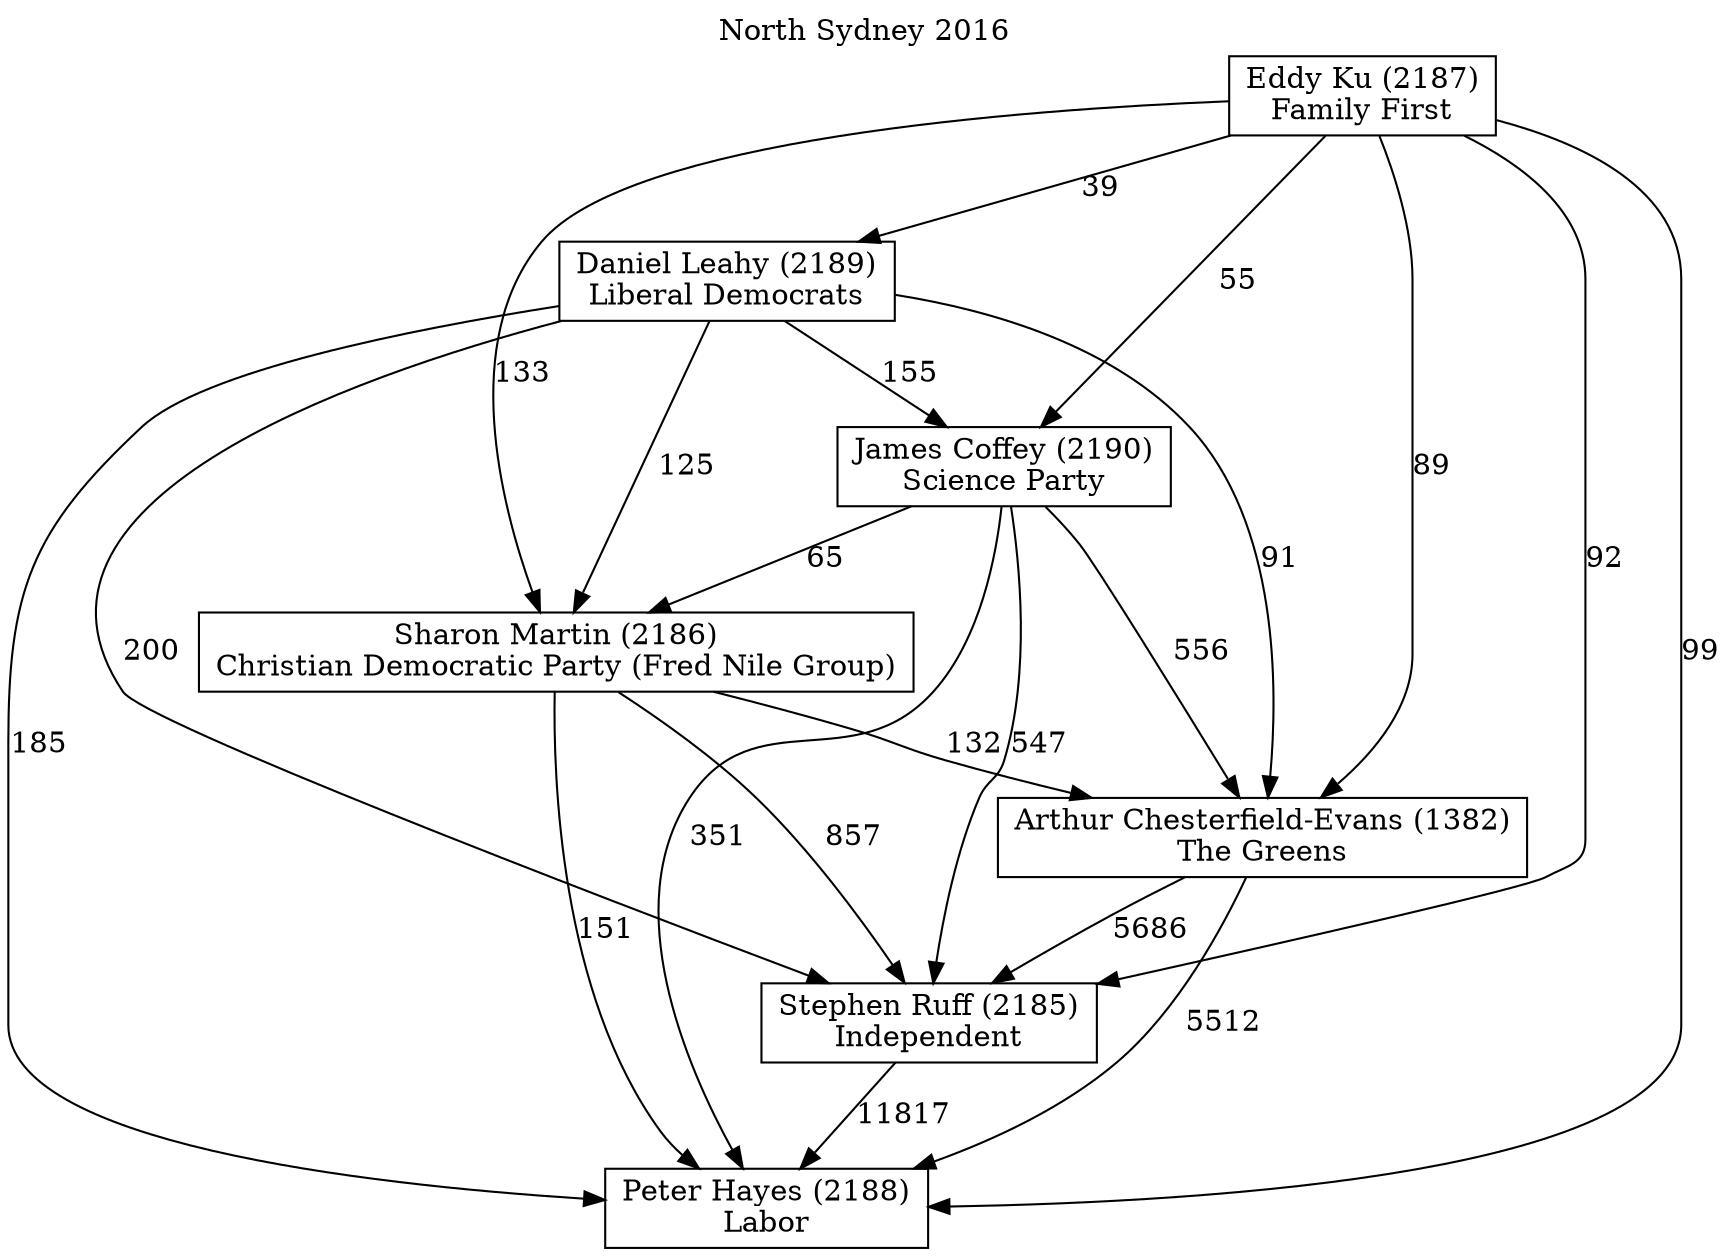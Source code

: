 // House preference flow
digraph "Peter Hayes (2188)_North Sydney_2016" {
	graph [label="North Sydney 2016" labelloc=t mclimit=10]
	node [shape=box]
	"Stephen Ruff (2185)" [label="Stephen Ruff (2185)
Independent"]
	"Eddy Ku (2187)" [label="Eddy Ku (2187)
Family First"]
	"Daniel Leahy (2189)" [label="Daniel Leahy (2189)
Liberal Democrats"]
	"James Coffey (2190)" [label="James Coffey (2190)
Science Party"]
	"Peter Hayes (2188)" [label="Peter Hayes (2188)
Labor"]
	"Sharon Martin (2186)" [label="Sharon Martin (2186)
Christian Democratic Party (Fred Nile Group)"]
	"Arthur Chesterfield-Evans (1382)" [label="Arthur Chesterfield-Evans (1382)
The Greens"]
	"Daniel Leahy (2189)" -> "Arthur Chesterfield-Evans (1382)" [label=91]
	"Daniel Leahy (2189)" -> "Stephen Ruff (2185)" [label=200]
	"Arthur Chesterfield-Evans (1382)" -> "Peter Hayes (2188)" [label=5512]
	"James Coffey (2190)" -> "Arthur Chesterfield-Evans (1382)" [label=556]
	"Daniel Leahy (2189)" -> "Peter Hayes (2188)" [label=185]
	"Eddy Ku (2187)" -> "Arthur Chesterfield-Evans (1382)" [label=89]
	"James Coffey (2190)" -> "Sharon Martin (2186)" [label=65]
	"Eddy Ku (2187)" -> "Daniel Leahy (2189)" [label=39]
	"James Coffey (2190)" -> "Stephen Ruff (2185)" [label=547]
	"Sharon Martin (2186)" -> "Arthur Chesterfield-Evans (1382)" [label=132]
	"Stephen Ruff (2185)" -> "Peter Hayes (2188)" [label=11817]
	"Eddy Ku (2187)" -> "Stephen Ruff (2185)" [label=92]
	"Eddy Ku (2187)" -> "James Coffey (2190)" [label=55]
	"Sharon Martin (2186)" -> "Peter Hayes (2188)" [label=151]
	"Arthur Chesterfield-Evans (1382)" -> "Stephen Ruff (2185)" [label=5686]
	"Daniel Leahy (2189)" -> "James Coffey (2190)" [label=155]
	"Daniel Leahy (2189)" -> "Sharon Martin (2186)" [label=125]
	"Eddy Ku (2187)" -> "Sharon Martin (2186)" [label=133]
	"Eddy Ku (2187)" -> "Peter Hayes (2188)" [label=99]
	"Sharon Martin (2186)" -> "Stephen Ruff (2185)" [label=857]
	"James Coffey (2190)" -> "Peter Hayes (2188)" [label=351]
}
